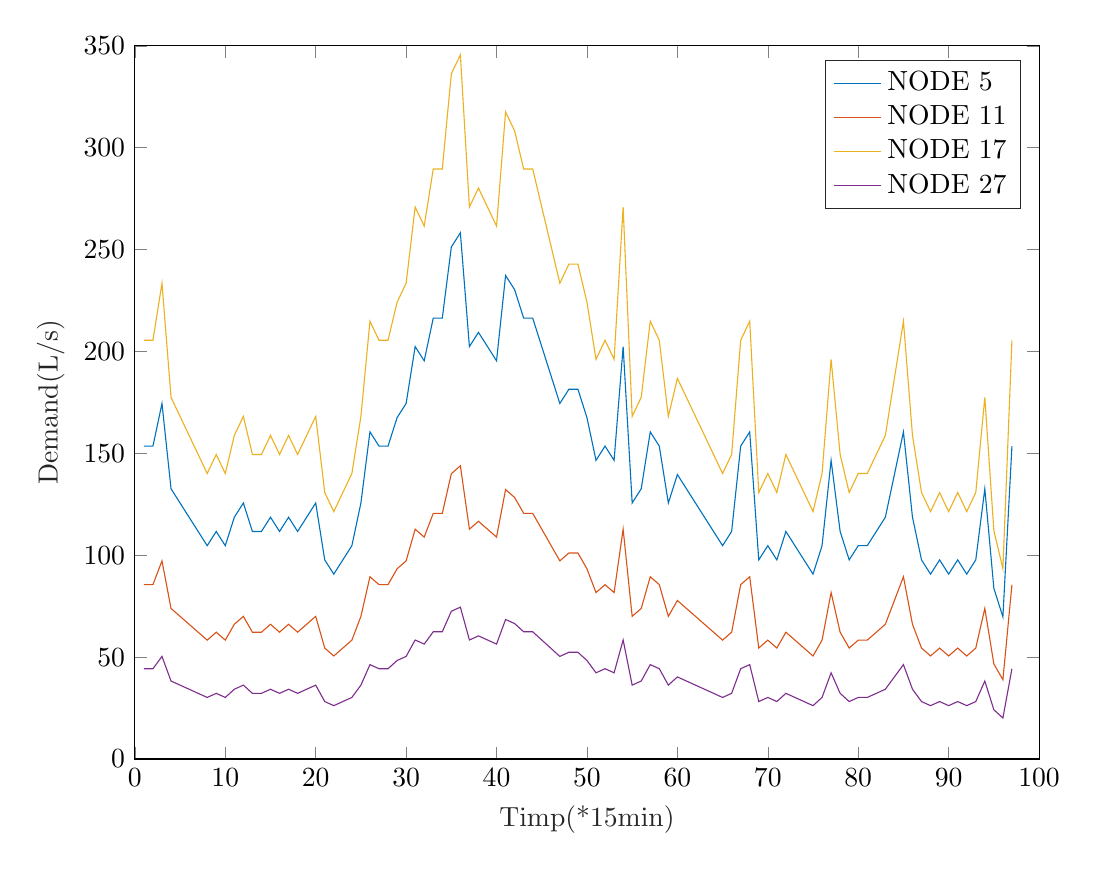 % This file was created by matlab2tikz.
%
%The latest updates can be retrieved from
%  http://www.mathworks.com/matlabcentral/fileexchange/22022-matlab2tikz-matlab2tikz
%where you can also make suggestions and rate matlab2tikz.
%
\definecolor{mycolor1}{rgb}{0.0,0.447,0.741}%
\definecolor{mycolor2}{rgb}{0.85,0.325,0.098}%
\definecolor{mycolor3}{rgb}{0.929,0.694,0.125}%
\definecolor{mycolor4}{rgb}{0.494,0.184,0.556}%
%


\begin{axis}[%
width=4.521in,
height=3.566in,
at={(0.758in,0.481in)},
scale only axis,
xmin=0,
xmax=100,
xlabel style={font=\color{white!15!black}},
xlabel={Timp(*15min)},
ymin=0,
ymax=350,
ylabel style={font=\color{white!15!black}},
ylabel={Demand(L/s)},
axis background/.style={fill=white},
legend style={legend cell align=left, align=left, draw=white!15!black}
]
\addplot [color=mycolor1]
  table[row sep=crcr]{%
1	153.544\\
2	153.544\\
3	174.481\\
4	132.606\\
5	125.627\\
6	118.647\\
7	111.668\\
8	104.689\\
9	111.668\\
10	104.689\\
11	118.647\\
12	125.627\\
13	111.668\\
14	111.668\\
15	118.647\\
16	111.668\\
17	118.647\\
18	111.668\\
19	118.647\\
20	125.627\\
21	97.71\\
22	90.73\\
23	97.71\\
24	104.689\\
25	125.627\\
26	160.523\\
27	153.544\\
28	153.544\\
29	167.502\\
30	174.481\\
31	202.398\\
32	195.419\\
33	216.357\\
34	216.357\\
35	251.253\\
36	258.232\\
37	202.398\\
38	209.378\\
39	202.398\\
40	195.419\\
41	237.294\\
42	230.315\\
43	216.357\\
44	216.357\\
45	202.398\\
46	188.44\\
47	174.481\\
48	181.46\\
49	181.46\\
50	167.502\\
51	146.564\\
52	153.544\\
53	146.564\\
54	202.398\\
55	125.627\\
56	132.606\\
57	160.523\\
58	153.544\\
59	125.627\\
60	139.585\\
61	132.606\\
62	125.627\\
63	118.647\\
64	111.668\\
65	104.689\\
66	111.668\\
67	153.544\\
68	160.523\\
69	97.71\\
70	104.689\\
71	97.71\\
72	111.668\\
73	104.689\\
74	97.71\\
75	90.73\\
76	104.689\\
77	146.564\\
78	111.668\\
79	97.71\\
80	104.689\\
81	104.689\\
82	111.668\\
83	118.647\\
84	139.585\\
85	160.523\\
86	118.647\\
87	97.71\\
88	90.73\\
89	97.71\\
90	90.73\\
91	97.71\\
92	90.73\\
93	97.71\\
94	132.606\\
95	83.751\\
96	69.793\\
97	153.544\\
};
\addlegendentry{NODE 5}

\addplot [color=mycolor2]
  table[row sep=crcr]{%
1	85.558\\
2	85.558\\
3	97.225\\
4	73.891\\
5	70.002\\
6	66.113\\
7	62.224\\
8	58.335\\
9	62.224\\
10	58.335\\
11	66.113\\
12	70.002\\
13	62.224\\
14	62.224\\
15	66.113\\
16	62.224\\
17	66.113\\
18	62.224\\
19	66.113\\
20	70.002\\
21	54.446\\
22	50.557\\
23	54.446\\
24	58.335\\
25	70.002\\
26	89.447\\
27	85.558\\
28	85.558\\
29	93.336\\
30	97.225\\
31	112.781\\
32	108.892\\
33	120.559\\
34	120.559\\
35	140.004\\
36	143.893\\
37	112.781\\
38	116.67\\
39	112.781\\
40	108.892\\
41	132.226\\
42	128.337\\
43	120.559\\
44	120.559\\
45	112.781\\
46	105.003\\
47	97.225\\
48	101.114\\
49	101.114\\
50	93.336\\
51	81.669\\
52	85.558\\
53	81.669\\
54	112.781\\
55	70.002\\
56	73.891\\
57	89.447\\
58	85.558\\
59	70.002\\
60	77.78\\
61	73.891\\
62	70.002\\
63	66.113\\
64	62.224\\
65	58.335\\
66	62.224\\
67	85.558\\
68	89.447\\
69	54.446\\
70	58.335\\
71	54.446\\
72	62.224\\
73	58.335\\
74	54.446\\
75	50.557\\
76	58.335\\
77	81.669\\
78	62.224\\
79	54.446\\
80	58.335\\
81	58.335\\
82	62.224\\
83	66.113\\
84	77.78\\
85	89.447\\
86	66.113\\
87	54.446\\
88	50.557\\
89	54.446\\
90	50.557\\
91	54.446\\
92	50.557\\
93	54.446\\
94	73.891\\
95	46.668\\
96	38.89\\
97	85.558\\
};
\addlegendentry{NODE 11}

\addplot [color=mycolor3]
  table[row sep=crcr]{%
1	205.486\\
2	205.486\\
3	233.506\\
4	177.465\\
5	168.124\\
6	158.784\\
7	149.444\\
8	140.104\\
9	149.444\\
10	140.104\\
11	158.784\\
12	168.124\\
13	149.444\\
14	149.444\\
15	158.784\\
16	149.444\\
17	158.784\\
18	149.444\\
19	158.784\\
20	168.124\\
21	130.764\\
22	121.423\\
23	130.764\\
24	140.104\\
25	168.124\\
26	214.826\\
27	205.486\\
28	205.486\\
29	224.166\\
30	233.506\\
31	270.867\\
32	261.527\\
33	289.548\\
34	289.548\\
35	336.249\\
36	345.589\\
37	270.867\\
38	280.207\\
39	270.867\\
40	261.527\\
41	317.569\\
42	308.228\\
43	289.548\\
44	289.548\\
45	270.867\\
46	252.187\\
47	233.506\\
48	242.846\\
49	242.846\\
50	224.166\\
51	196.145\\
52	205.486\\
53	196.145\\
54	270.867\\
55	168.124\\
56	177.465\\
57	214.826\\
58	205.486\\
59	168.124\\
60	186.805\\
61	177.465\\
62	168.124\\
63	158.784\\
64	149.444\\
65	140.104\\
66	149.444\\
67	205.486\\
68	214.826\\
69	130.764\\
70	140.104\\
71	130.764\\
72	149.444\\
73	140.104\\
74	130.764\\
75	121.423\\
76	140.104\\
77	196.145\\
78	149.444\\
79	130.764\\
80	140.104\\
81	140.104\\
82	149.444\\
83	158.784\\
84	186.805\\
85	214.826\\
86	158.784\\
87	130.764\\
88	121.423\\
89	130.764\\
90	121.423\\
91	130.764\\
92	121.423\\
93	130.764\\
94	177.465\\
95	112.083\\
96	93.402\\
97	205.486\\
};
\addlegendentry{NODE 17}

\addplot [color=mycolor4]
  table[row sep=crcr]{%
1	44.308\\
2	44.308\\
3	50.35\\
4	38.266\\
5	36.252\\
6	34.238\\
7	32.224\\
8	30.21\\
9	32.224\\
10	30.21\\
11	34.238\\
12	36.252\\
13	32.224\\
14	32.224\\
15	34.238\\
16	32.224\\
17	34.238\\
18	32.224\\
19	34.238\\
20	36.252\\
21	28.196\\
22	26.182\\
23	28.196\\
24	30.21\\
25	36.252\\
26	46.322\\
27	44.308\\
28	44.308\\
29	48.336\\
30	50.35\\
31	58.406\\
32	56.392\\
33	62.434\\
34	62.434\\
35	72.504\\
36	74.518\\
37	58.406\\
38	60.42\\
39	58.406\\
40	56.392\\
41	68.476\\
42	66.462\\
43	62.434\\
44	62.434\\
45	58.406\\
46	54.378\\
47	50.35\\
48	52.364\\
49	52.364\\
50	48.336\\
51	42.294\\
52	44.308\\
53	42.294\\
54	58.406\\
55	36.252\\
56	38.266\\
57	46.322\\
58	44.308\\
59	36.252\\
60	40.28\\
61	38.266\\
62	36.252\\
63	34.238\\
64	32.224\\
65	30.21\\
66	32.224\\
67	44.308\\
68	46.322\\
69	28.196\\
70	30.21\\
71	28.196\\
72	32.224\\
73	30.21\\
74	28.196\\
75	26.182\\
76	30.21\\
77	42.294\\
78	32.224\\
79	28.196\\
80	30.21\\
81	30.21\\
82	32.224\\
83	34.238\\
84	40.28\\
85	46.322\\
86	34.238\\
87	28.196\\
88	26.182\\
89	28.196\\
90	26.182\\
91	28.196\\
92	26.182\\
93	28.196\\
94	38.266\\
95	24.168\\
96	20.14\\
97	44.308\\
};
\addlegendentry{NODE 27}

\end{axis}
